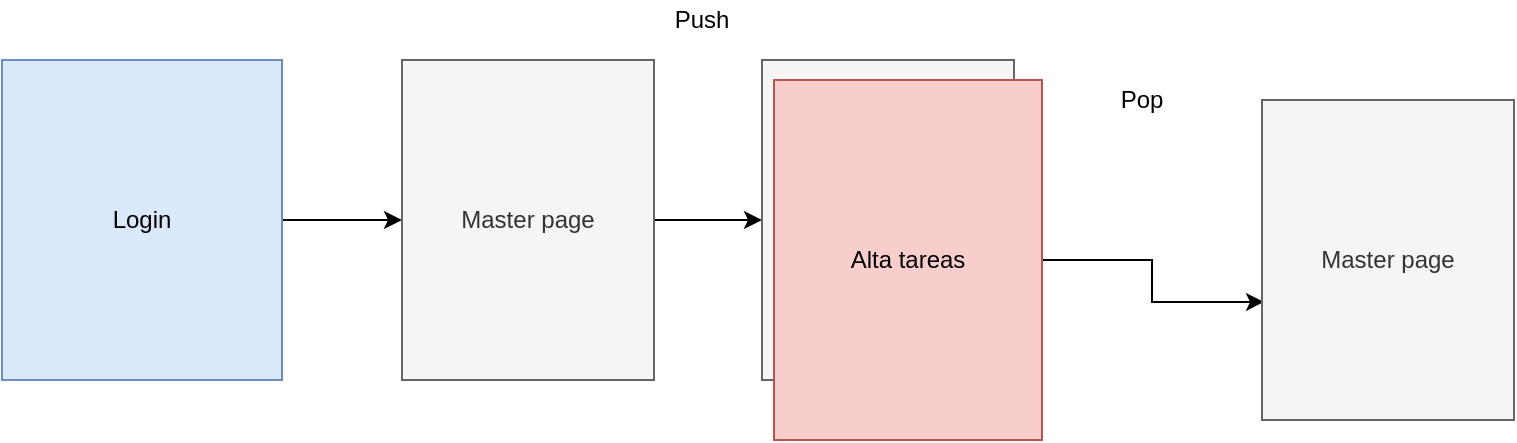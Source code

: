 <mxfile version="14.5.3" type="device"><diagram id="IFwroC0pD0meiHFTHwyQ" name="Page-1"><mxGraphModel dx="862" dy="492" grid="1" gridSize="10" guides="1" tooltips="1" connect="1" arrows="1" fold="1" page="1" pageScale="1" pageWidth="827" pageHeight="1169" math="0" shadow="0"><root><mxCell id="0"/><mxCell id="1" parent="0"/><mxCell id="iB8P3pC-Ksp67-uzlfjC-3" style="edgeStyle=orthogonalEdgeStyle;rounded=0;orthogonalLoop=1;jettySize=auto;html=1;entryX=0;entryY=0.5;entryDx=0;entryDy=0;" edge="1" parent="1" source="iB8P3pC-Ksp67-uzlfjC-1" target="iB8P3pC-Ksp67-uzlfjC-2"><mxGeometry relative="1" as="geometry"/></mxCell><mxCell id="iB8P3pC-Ksp67-uzlfjC-1" value="Login" style="rounded=0;whiteSpace=wrap;html=1;fillColor=#dae8fc;strokeColor=#6c8ebf;" vertex="1" parent="1"><mxGeometry x="50" y="30" width="140" height="160" as="geometry"/></mxCell><mxCell id="iB8P3pC-Ksp67-uzlfjC-6" style="edgeStyle=orthogonalEdgeStyle;rounded=0;orthogonalLoop=1;jettySize=auto;html=1;entryX=0;entryY=0.5;entryDx=0;entryDy=0;" edge="1" parent="1" source="iB8P3pC-Ksp67-uzlfjC-2" target="iB8P3pC-Ksp67-uzlfjC-5"><mxGeometry relative="1" as="geometry"/></mxCell><mxCell id="iB8P3pC-Ksp67-uzlfjC-2" value="Master page" style="rounded=0;whiteSpace=wrap;html=1;fillColor=#f5f5f5;strokeColor=#666666;fontColor=#333333;" vertex="1" parent="1"><mxGeometry x="250" y="30" width="126" height="160" as="geometry"/></mxCell><mxCell id="iB8P3pC-Ksp67-uzlfjC-5" value="Master page" style="rounded=0;whiteSpace=wrap;html=1;fillColor=#f5f5f5;strokeColor=#666666;fontColor=#333333;" vertex="1" parent="1"><mxGeometry x="430" y="30" width="126" height="160" as="geometry"/></mxCell><mxCell id="iB8P3pC-Ksp67-uzlfjC-10" style="edgeStyle=orthogonalEdgeStyle;rounded=0;orthogonalLoop=1;jettySize=auto;html=1;entryX=0.008;entryY=0.631;entryDx=0;entryDy=0;entryPerimeter=0;" edge="1" parent="1" source="iB8P3pC-Ksp67-uzlfjC-7" target="iB8P3pC-Ksp67-uzlfjC-9"><mxGeometry relative="1" as="geometry"/></mxCell><mxCell id="iB8P3pC-Ksp67-uzlfjC-7" value="Alta tareas" style="rounded=0;whiteSpace=wrap;html=1;fillColor=#f8cecc;strokeColor=#b85450;" vertex="1" parent="1"><mxGeometry x="436" y="40" width="134" height="180" as="geometry"/></mxCell><mxCell id="iB8P3pC-Ksp67-uzlfjC-8" value="Push" style="text;html=1;strokeColor=none;fillColor=none;align=center;verticalAlign=middle;whiteSpace=wrap;rounded=0;" vertex="1" parent="1"><mxGeometry x="380" width="40" height="20" as="geometry"/></mxCell><mxCell id="iB8P3pC-Ksp67-uzlfjC-9" value="Master page" style="rounded=0;whiteSpace=wrap;html=1;fillColor=#f5f5f5;strokeColor=#666666;fontColor=#333333;" vertex="1" parent="1"><mxGeometry x="680" y="50" width="126" height="160" as="geometry"/></mxCell><mxCell id="iB8P3pC-Ksp67-uzlfjC-11" value="Pop" style="text;html=1;strokeColor=none;fillColor=none;align=center;verticalAlign=middle;whiteSpace=wrap;rounded=0;" vertex="1" parent="1"><mxGeometry x="600" y="40" width="40" height="20" as="geometry"/></mxCell></root></mxGraphModel></diagram></mxfile>